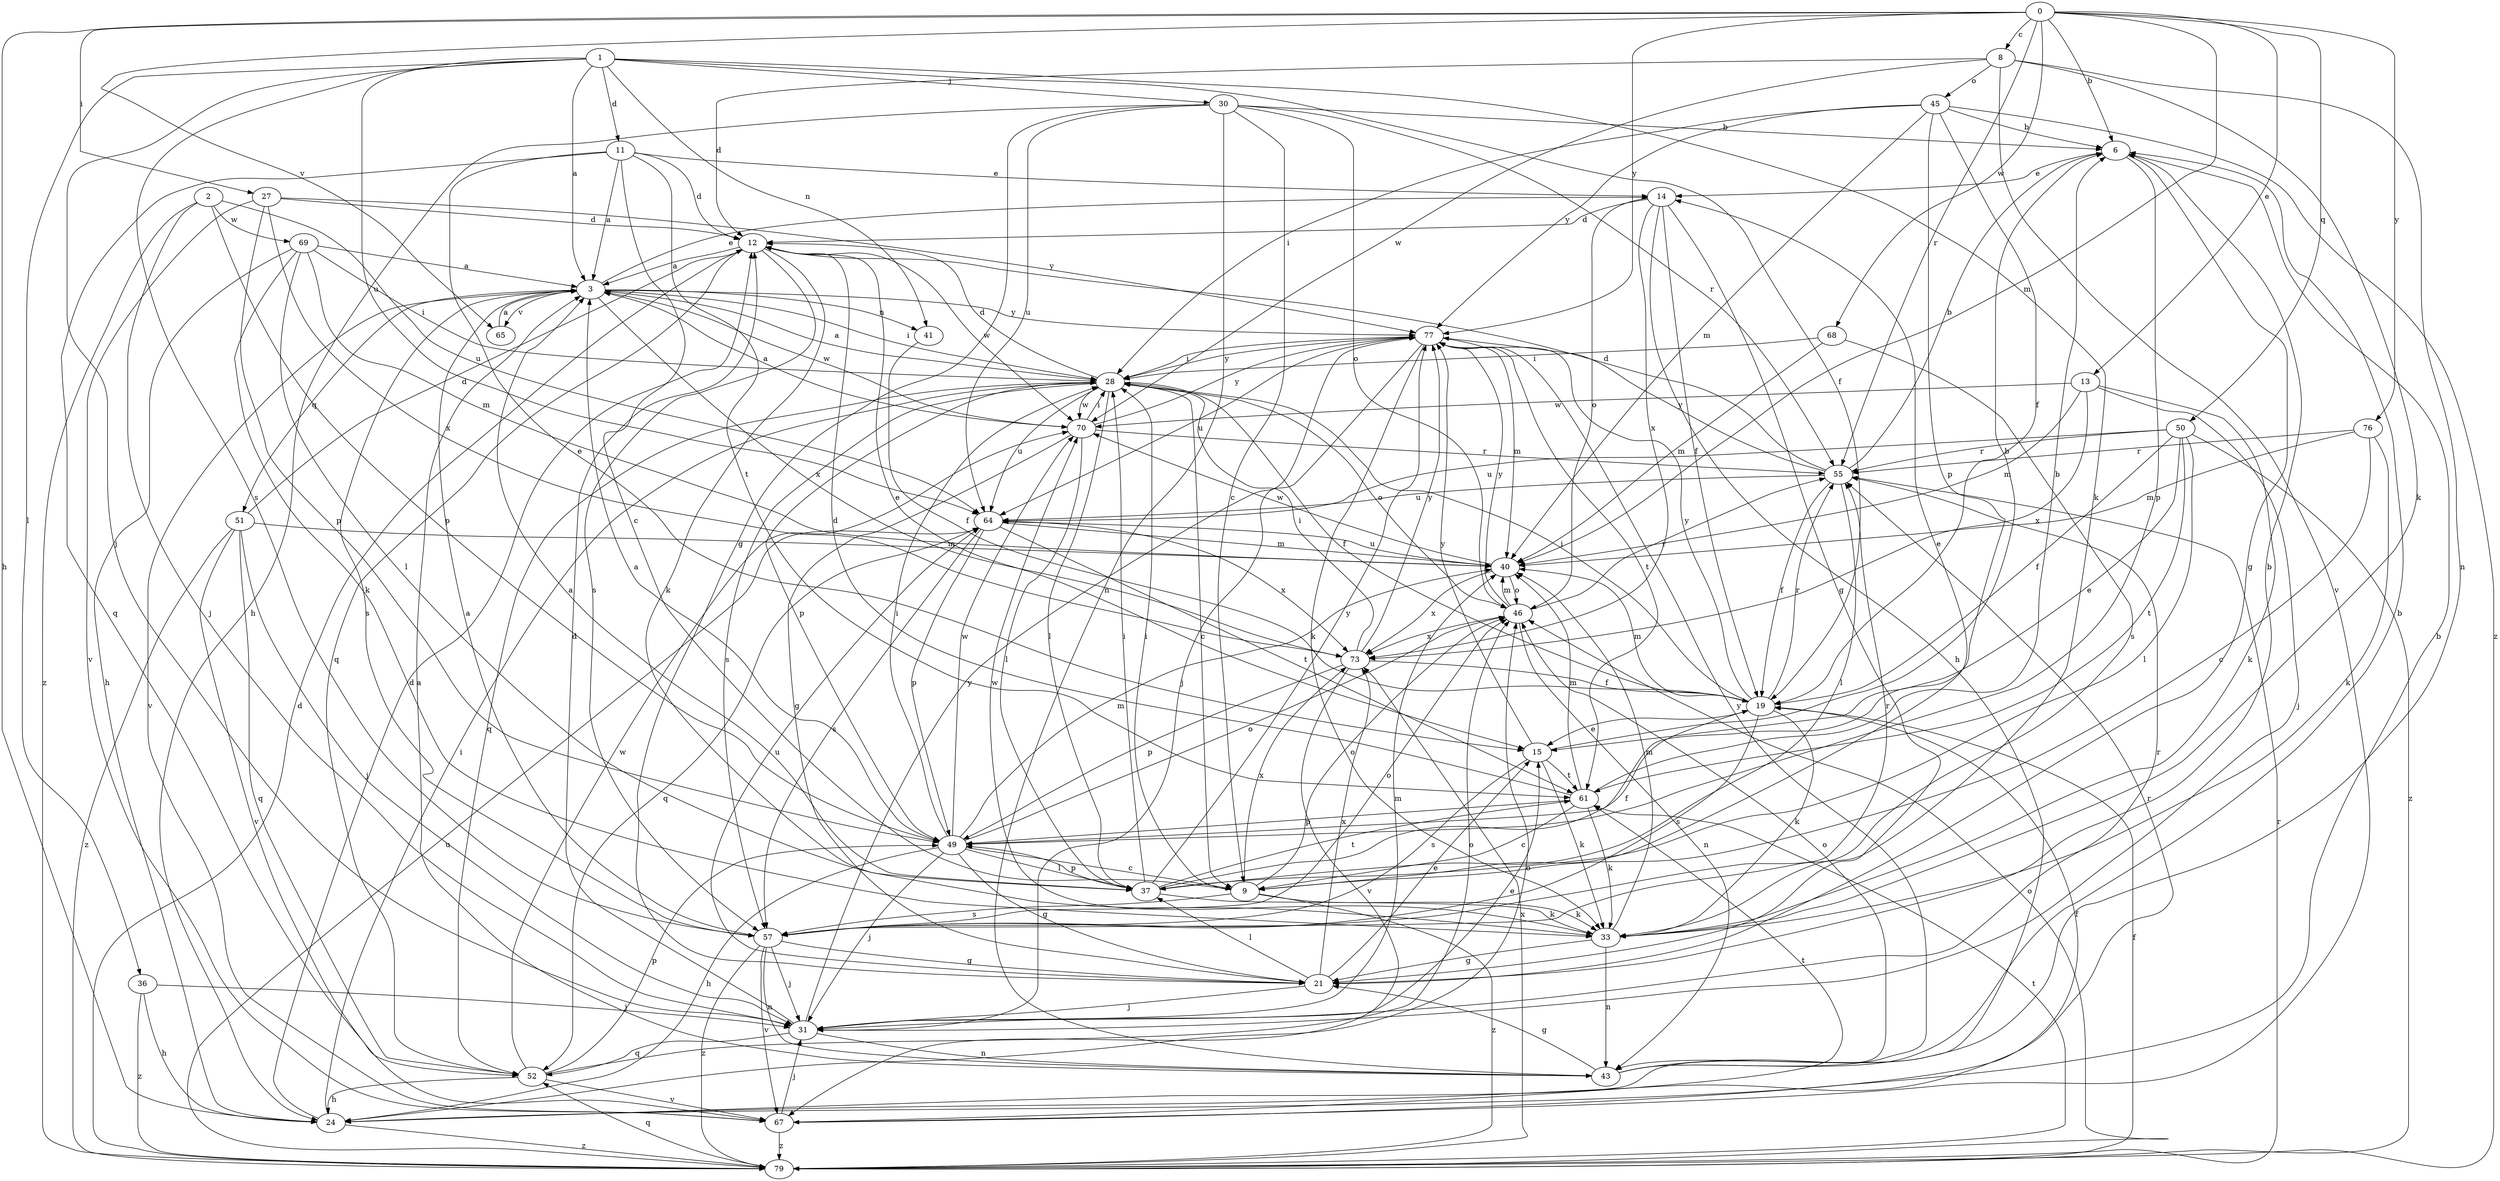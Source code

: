strict digraph  {
0;
1;
2;
3;
6;
8;
9;
11;
12;
13;
14;
15;
19;
21;
24;
27;
28;
30;
31;
33;
36;
37;
40;
41;
43;
45;
46;
49;
50;
51;
52;
55;
57;
61;
64;
65;
67;
68;
69;
70;
73;
76;
77;
79;
0 -> 6  [label=b];
0 -> 8  [label=c];
0 -> 13  [label=e];
0 -> 24  [label=h];
0 -> 27  [label=i];
0 -> 40  [label=m];
0 -> 50  [label=q];
0 -> 55  [label=r];
0 -> 65  [label=v];
0 -> 68  [label=w];
0 -> 76  [label=y];
0 -> 77  [label=y];
1 -> 3  [label=a];
1 -> 11  [label=d];
1 -> 19  [label=f];
1 -> 30  [label=j];
1 -> 31  [label=j];
1 -> 33  [label=k];
1 -> 36  [label=l];
1 -> 41  [label=n];
1 -> 57  [label=s];
1 -> 64  [label=u];
2 -> 31  [label=j];
2 -> 49  [label=p];
2 -> 64  [label=u];
2 -> 69  [label=w];
2 -> 79  [label=z];
3 -> 14  [label=e];
3 -> 28  [label=i];
3 -> 41  [label=n];
3 -> 51  [label=q];
3 -> 57  [label=s];
3 -> 65  [label=v];
3 -> 67  [label=v];
3 -> 70  [label=w];
3 -> 73  [label=x];
3 -> 77  [label=y];
6 -> 14  [label=e];
6 -> 21  [label=g];
6 -> 49  [label=p];
8 -> 12  [label=d];
8 -> 33  [label=k];
8 -> 43  [label=n];
8 -> 45  [label=o];
8 -> 67  [label=v];
8 -> 70  [label=w];
9 -> 14  [label=e];
9 -> 28  [label=i];
9 -> 33  [label=k];
9 -> 46  [label=o];
9 -> 57  [label=s];
9 -> 73  [label=x];
9 -> 79  [label=z];
11 -> 3  [label=a];
11 -> 9  [label=c];
11 -> 12  [label=d];
11 -> 14  [label=e];
11 -> 15  [label=e];
11 -> 52  [label=q];
11 -> 61  [label=t];
12 -> 3  [label=a];
12 -> 15  [label=e];
12 -> 33  [label=k];
12 -> 52  [label=q];
12 -> 57  [label=s];
12 -> 70  [label=w];
13 -> 31  [label=j];
13 -> 33  [label=k];
13 -> 40  [label=m];
13 -> 70  [label=w];
13 -> 73  [label=x];
14 -> 12  [label=d];
14 -> 19  [label=f];
14 -> 21  [label=g];
14 -> 24  [label=h];
14 -> 46  [label=o];
14 -> 73  [label=x];
15 -> 6  [label=b];
15 -> 33  [label=k];
15 -> 57  [label=s];
15 -> 61  [label=t];
15 -> 77  [label=y];
19 -> 15  [label=e];
19 -> 28  [label=i];
19 -> 33  [label=k];
19 -> 40  [label=m];
19 -> 55  [label=r];
19 -> 57  [label=s];
19 -> 77  [label=y];
21 -> 6  [label=b];
21 -> 15  [label=e];
21 -> 31  [label=j];
21 -> 37  [label=l];
21 -> 64  [label=u];
21 -> 73  [label=x];
24 -> 6  [label=b];
24 -> 12  [label=d];
24 -> 28  [label=i];
24 -> 46  [label=o];
24 -> 55  [label=r];
24 -> 79  [label=z];
27 -> 12  [label=d];
27 -> 49  [label=p];
27 -> 67  [label=v];
27 -> 73  [label=x];
27 -> 77  [label=y];
28 -> 3  [label=a];
28 -> 9  [label=c];
28 -> 12  [label=d];
28 -> 19  [label=f];
28 -> 37  [label=l];
28 -> 46  [label=o];
28 -> 49  [label=p];
28 -> 52  [label=q];
28 -> 57  [label=s];
28 -> 64  [label=u];
28 -> 70  [label=w];
28 -> 77  [label=y];
30 -> 6  [label=b];
30 -> 9  [label=c];
30 -> 21  [label=g];
30 -> 24  [label=h];
30 -> 43  [label=n];
30 -> 46  [label=o];
30 -> 55  [label=r];
30 -> 64  [label=u];
31 -> 12  [label=d];
31 -> 15  [label=e];
31 -> 40  [label=m];
31 -> 43  [label=n];
31 -> 52  [label=q];
31 -> 55  [label=r];
31 -> 77  [label=y];
33 -> 21  [label=g];
33 -> 40  [label=m];
33 -> 43  [label=n];
33 -> 70  [label=w];
36 -> 24  [label=h];
36 -> 31  [label=j];
36 -> 79  [label=z];
37 -> 3  [label=a];
37 -> 19  [label=f];
37 -> 28  [label=i];
37 -> 33  [label=k];
37 -> 49  [label=p];
37 -> 61  [label=t];
37 -> 77  [label=y];
40 -> 46  [label=o];
40 -> 64  [label=u];
40 -> 70  [label=w];
40 -> 73  [label=x];
41 -> 19  [label=f];
43 -> 3  [label=a];
43 -> 6  [label=b];
43 -> 21  [label=g];
43 -> 46  [label=o];
43 -> 77  [label=y];
45 -> 6  [label=b];
45 -> 19  [label=f];
45 -> 28  [label=i];
45 -> 40  [label=m];
45 -> 49  [label=p];
45 -> 77  [label=y];
45 -> 79  [label=z];
46 -> 40  [label=m];
46 -> 43  [label=n];
46 -> 55  [label=r];
46 -> 73  [label=x];
46 -> 77  [label=y];
49 -> 3  [label=a];
49 -> 9  [label=c];
49 -> 21  [label=g];
49 -> 24  [label=h];
49 -> 28  [label=i];
49 -> 31  [label=j];
49 -> 37  [label=l];
49 -> 40  [label=m];
49 -> 46  [label=o];
49 -> 70  [label=w];
50 -> 15  [label=e];
50 -> 19  [label=f];
50 -> 37  [label=l];
50 -> 55  [label=r];
50 -> 61  [label=t];
50 -> 64  [label=u];
50 -> 79  [label=z];
51 -> 12  [label=d];
51 -> 31  [label=j];
51 -> 40  [label=m];
51 -> 52  [label=q];
51 -> 67  [label=v];
51 -> 79  [label=z];
52 -> 24  [label=h];
52 -> 46  [label=o];
52 -> 49  [label=p];
52 -> 67  [label=v];
52 -> 70  [label=w];
55 -> 6  [label=b];
55 -> 12  [label=d];
55 -> 19  [label=f];
55 -> 37  [label=l];
55 -> 64  [label=u];
55 -> 77  [label=y];
57 -> 3  [label=a];
57 -> 21  [label=g];
57 -> 31  [label=j];
57 -> 43  [label=n];
57 -> 46  [label=o];
57 -> 55  [label=r];
57 -> 67  [label=v];
57 -> 79  [label=z];
61 -> 6  [label=b];
61 -> 9  [label=c];
61 -> 12  [label=d];
61 -> 33  [label=k];
61 -> 40  [label=m];
61 -> 49  [label=p];
64 -> 40  [label=m];
64 -> 49  [label=p];
64 -> 52  [label=q];
64 -> 57  [label=s];
64 -> 61  [label=t];
64 -> 73  [label=x];
65 -> 3  [label=a];
67 -> 19  [label=f];
67 -> 31  [label=j];
67 -> 61  [label=t];
67 -> 79  [label=z];
68 -> 28  [label=i];
68 -> 40  [label=m];
68 -> 57  [label=s];
69 -> 3  [label=a];
69 -> 24  [label=h];
69 -> 28  [label=i];
69 -> 33  [label=k];
69 -> 37  [label=l];
69 -> 40  [label=m];
70 -> 3  [label=a];
70 -> 21  [label=g];
70 -> 28  [label=i];
70 -> 37  [label=l];
70 -> 55  [label=r];
70 -> 77  [label=y];
73 -> 19  [label=f];
73 -> 28  [label=i];
73 -> 49  [label=p];
73 -> 67  [label=v];
73 -> 77  [label=y];
76 -> 9  [label=c];
76 -> 33  [label=k];
76 -> 40  [label=m];
76 -> 55  [label=r];
77 -> 28  [label=i];
77 -> 31  [label=j];
77 -> 33  [label=k];
77 -> 40  [label=m];
77 -> 61  [label=t];
77 -> 64  [label=u];
79 -> 12  [label=d];
79 -> 19  [label=f];
79 -> 46  [label=o];
79 -> 52  [label=q];
79 -> 55  [label=r];
79 -> 61  [label=t];
79 -> 64  [label=u];
79 -> 73  [label=x];
}
